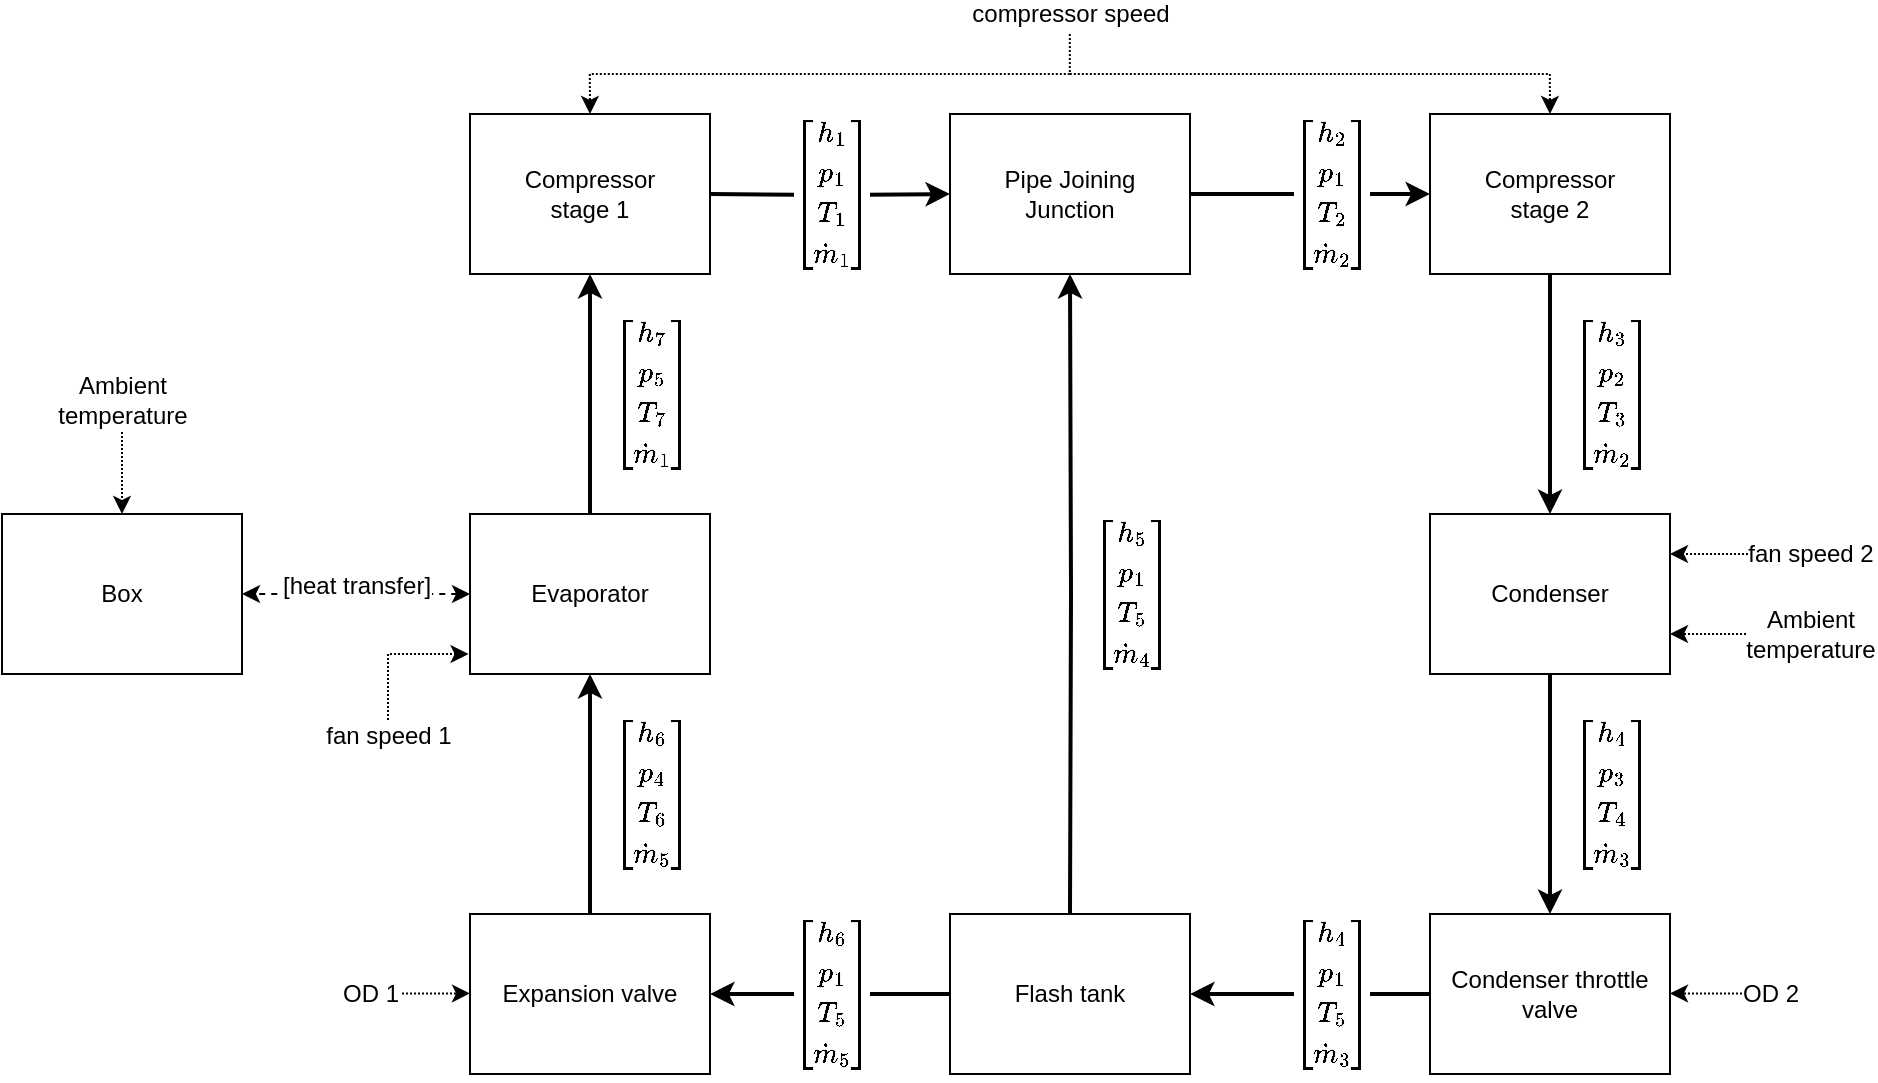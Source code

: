 <mxfile version="17.4.0" type="github">
  <diagram id="maX6PPkqGkgQO3d0mOUZ" name="New">
    <mxGraphModel dx="946" dy="622" grid="1" gridSize="10" guides="1" tooltips="1" connect="1" arrows="1" fold="1" page="1" pageScale="1" pageWidth="827" pageHeight="1169" math="1" shadow="0">
      <root>
        <mxCell id="a6acP2pozzWjvfzwrBKU-0" />
        <mxCell id="a6acP2pozzWjvfzwrBKU-1" parent="a6acP2pozzWjvfzwrBKU-0" />
        <mxCell id="EQVUS-7tTAIxQR2iRs7y-0" value="Compressor &lt;br style=&quot;font-size: 12px;&quot;&gt;stage 1" style="rounded=0;whiteSpace=wrap;html=1;fontSize=12;" parent="a6acP2pozzWjvfzwrBKU-1" vertex="1">
          <mxGeometry x="941.0" y="105" width="120" height="80" as="geometry" />
        </mxCell>
        <mxCell id="EQVUS-7tTAIxQR2iRs7y-1" style="edgeStyle=orthogonalEdgeStyle;rounded=0;orthogonalLoop=1;jettySize=auto;html=1;strokeWidth=2;fontSize=12;" parent="a6acP2pozzWjvfzwrBKU-1" source="EQVUS-7tTAIxQR2iRs7y-2" target="EQVUS-7tTAIxQR2iRs7y-4" edge="1">
          <mxGeometry relative="1" as="geometry" />
        </mxCell>
        <mxCell id="EQVUS-7tTAIxQR2iRs7y-2" value="&lt;span style=&quot;font-size: 12px;&quot;&gt;Compressor &lt;br style=&quot;font-size: 12px;&quot;&gt;stage 2&lt;/span&gt;" style="rounded=0;whiteSpace=wrap;html=1;fontSize=12;" parent="a6acP2pozzWjvfzwrBKU-1" vertex="1">
          <mxGeometry x="1421.0" y="105" width="120" height="80" as="geometry" />
        </mxCell>
        <mxCell id="EQVUS-7tTAIxQR2iRs7y-3" style="edgeStyle=orthogonalEdgeStyle;rounded=0;orthogonalLoop=1;jettySize=auto;html=1;entryX=0.5;entryY=0;entryDx=0;entryDy=0;strokeWidth=2;fontSize=12;" parent="a6acP2pozzWjvfzwrBKU-1" source="EQVUS-7tTAIxQR2iRs7y-4" target="EQVUS-7tTAIxQR2iRs7y-6" edge="1">
          <mxGeometry relative="1" as="geometry" />
        </mxCell>
        <mxCell id="EQVUS-7tTAIxQR2iRs7y-4" value="Condenser" style="rounded=0;whiteSpace=wrap;html=1;fontSize=12;" parent="a6acP2pozzWjvfzwrBKU-1" vertex="1">
          <mxGeometry x="1421.0" y="305" width="120" height="80" as="geometry" />
        </mxCell>
        <mxCell id="EQVUS-7tTAIxQR2iRs7y-5" style="edgeStyle=orthogonalEdgeStyle;rounded=0;orthogonalLoop=1;jettySize=auto;html=1;entryX=1;entryY=0.5;entryDx=0;entryDy=0;strokeWidth=2;fontSize=12;" parent="a6acP2pozzWjvfzwrBKU-1" source="EQVUS-7tTAIxQR2iRs7y-6" target="EQVUS-7tTAIxQR2iRs7y-8" edge="1">
          <mxGeometry relative="1" as="geometry" />
        </mxCell>
        <mxCell id="EQVUS-7tTAIxQR2iRs7y-6" value="Condenser throttle valve" style="rounded=0;whiteSpace=wrap;html=1;fontSize=12;" parent="a6acP2pozzWjvfzwrBKU-1" vertex="1">
          <mxGeometry x="1421.0" y="505" width="120" height="80" as="geometry" />
        </mxCell>
        <mxCell id="EQVUS-7tTAIxQR2iRs7y-7" style="edgeStyle=orthogonalEdgeStyle;rounded=0;orthogonalLoop=1;jettySize=auto;html=1;entryX=1;entryY=0.5;entryDx=0;entryDy=0;strokeWidth=2;fontSize=12;" parent="a6acP2pozzWjvfzwrBKU-1" source="EQVUS-7tTAIxQR2iRs7y-8" target="EQVUS-7tTAIxQR2iRs7y-12" edge="1">
          <mxGeometry relative="1" as="geometry" />
        </mxCell>
        <mxCell id="EQVUS-7tTAIxQR2iRs7y-8" value="Flash tank" style="rounded=0;whiteSpace=wrap;html=1;fontSize=12;" parent="a6acP2pozzWjvfzwrBKU-1" vertex="1">
          <mxGeometry x="1181.0" y="505" width="120" height="80" as="geometry" />
        </mxCell>
        <mxCell id="EQVUS-7tTAIxQR2iRs7y-9" style="edgeStyle=orthogonalEdgeStyle;rounded=0;orthogonalLoop=1;jettySize=auto;html=1;entryX=0.5;entryY=1;entryDx=0;entryDy=0;strokeWidth=2;fontSize=12;" parent="a6acP2pozzWjvfzwrBKU-1" source="EQVUS-7tTAIxQR2iRs7y-10" target="EQVUS-7tTAIxQR2iRs7y-0" edge="1">
          <mxGeometry relative="1" as="geometry" />
        </mxCell>
        <mxCell id="EQVUS-7tTAIxQR2iRs7y-10" value="Evaporator" style="rounded=0;whiteSpace=wrap;html=1;fontSize=12;" parent="a6acP2pozzWjvfzwrBKU-1" vertex="1">
          <mxGeometry x="941.0" y="305" width="120" height="80" as="geometry" />
        </mxCell>
        <mxCell id="EQVUS-7tTAIxQR2iRs7y-11" style="edgeStyle=orthogonalEdgeStyle;rounded=0;orthogonalLoop=1;jettySize=auto;html=1;entryX=0.5;entryY=1;entryDx=0;entryDy=0;strokeWidth=2;fontSize=12;" parent="a6acP2pozzWjvfzwrBKU-1" source="EQVUS-7tTAIxQR2iRs7y-12" target="EQVUS-7tTAIxQR2iRs7y-10" edge="1">
          <mxGeometry relative="1" as="geometry" />
        </mxCell>
        <mxCell id="EQVUS-7tTAIxQR2iRs7y-12" value="Expansion valve" style="rounded=0;whiteSpace=wrap;html=1;fontSize=12;" parent="a6acP2pozzWjvfzwrBKU-1" vertex="1">
          <mxGeometry x="941.0" y="505" width="120" height="80" as="geometry" />
        </mxCell>
        <mxCell id="EQVUS-7tTAIxQR2iRs7y-19" value="" style="endArrow=classic;html=1;rounded=0;entryX=-0.006;entryY=0.875;entryDx=0;entryDy=0;fontSize=12;edgeStyle=orthogonalEdgeStyle;entryPerimeter=0;dashed=1;dashPattern=1 1;" parent="a6acP2pozzWjvfzwrBKU-1" edge="1" target="EQVUS-7tTAIxQR2iRs7y-10">
          <mxGeometry width="50" height="50" relative="1" as="geometry">
            <mxPoint x="900" y="410" as="sourcePoint" />
            <mxPoint x="941.0" y="385.0" as="targetPoint" />
            <Array as="points">
              <mxPoint x="900" y="375" />
            </Array>
          </mxGeometry>
        </mxCell>
        <mxCell id="EQVUS-7tTAIxQR2iRs7y-20" value="fan speed 1" style="edgeLabel;html=1;align=center;verticalAlign=middle;resizable=0;points=[];fontSize=12;" parent="EQVUS-7tTAIxQR2iRs7y-19" vertex="1" connectable="0">
          <mxGeometry x="-0.455" y="-1" relative="1" as="geometry">
            <mxPoint x="-1" y="26" as="offset" />
          </mxGeometry>
        </mxCell>
        <mxCell id="EQVUS-7tTAIxQR2iRs7y-21" value="" style="endArrow=classic;html=1;rounded=0;entryX=1;entryY=0.25;entryDx=0;entryDy=0;fontSize=12;dashed=1;dashPattern=1 1;" parent="a6acP2pozzWjvfzwrBKU-1" edge="1" target="EQVUS-7tTAIxQR2iRs7y-4">
          <mxGeometry width="50" height="50" relative="1" as="geometry">
            <mxPoint x="1580" y="325" as="sourcePoint" />
            <mxPoint x="1541.0" y="344.71" as="targetPoint" />
          </mxGeometry>
        </mxCell>
        <mxCell id="EQVUS-7tTAIxQR2iRs7y-22" value="fan speed 2" style="edgeLabel;html=1;align=center;verticalAlign=middle;resizable=0;points=[];fontSize=12;" parent="EQVUS-7tTAIxQR2iRs7y-21" vertex="1" connectable="0">
          <mxGeometry x="-0.455" y="-1" relative="1" as="geometry">
            <mxPoint x="41" y="1" as="offset" />
          </mxGeometry>
        </mxCell>
        <mxCell id="EQVUS-7tTAIxQR2iRs7y-23" value="" style="endArrow=classic;html=1;rounded=0;entryX=0;entryY=0.5;entryDx=0;entryDy=0;fontSize=12;dashed=1;dashPattern=1 1;" parent="a6acP2pozzWjvfzwrBKU-1" edge="1">
          <mxGeometry width="50" height="50" relative="1" as="geometry">
            <mxPoint x="901.0" y="544.71" as="sourcePoint" />
            <mxPoint x="941.0" y="544.71" as="targetPoint" />
          </mxGeometry>
        </mxCell>
        <mxCell id="EQVUS-7tTAIxQR2iRs7y-24" value="OD 1" style="edgeLabel;html=1;align=center;verticalAlign=middle;resizable=0;points=[];fontSize=12;" parent="EQVUS-7tTAIxQR2iRs7y-23" vertex="1" connectable="0">
          <mxGeometry x="-0.455" y="-1" relative="1" as="geometry">
            <mxPoint x="-21" y="-1" as="offset" />
          </mxGeometry>
        </mxCell>
        <mxCell id="EQVUS-7tTAIxQR2iRs7y-25" value="" style="endArrow=classic;html=1;rounded=0;entryX=1;entryY=0.5;entryDx=0;entryDy=0;fontSize=12;dashed=1;dashPattern=1 1;" parent="a6acP2pozzWjvfzwrBKU-1" edge="1">
          <mxGeometry width="50" height="50" relative="1" as="geometry">
            <mxPoint x="1581.0" y="544.71" as="sourcePoint" />
            <mxPoint x="1541.0" y="544.71" as="targetPoint" />
          </mxGeometry>
        </mxCell>
        <mxCell id="EQVUS-7tTAIxQR2iRs7y-26" value="OD 2" style="edgeLabel;html=1;align=center;verticalAlign=middle;resizable=0;points=[];fontSize=12;" parent="EQVUS-7tTAIxQR2iRs7y-25" vertex="1" connectable="0">
          <mxGeometry x="-0.455" y="-1" relative="1" as="geometry">
            <mxPoint x="21" y="1" as="offset" />
          </mxGeometry>
        </mxCell>
        <mxCell id="EQVUS-7tTAIxQR2iRs7y-27" value="" style="endArrow=classic;html=1;rounded=0;entryX=0.5;entryY=0;entryDx=0;entryDy=0;fontSize=12;dashed=1;dashPattern=1 1;" parent="a6acP2pozzWjvfzwrBKU-1" target="EQVUS-7tTAIxQR2iRs7y-0" edge="1">
          <mxGeometry width="50" height="50" relative="1" as="geometry">
            <mxPoint x="1240.91" y="85" as="sourcePoint" />
            <mxPoint x="1270.91" y="55" as="targetPoint" />
            <Array as="points">
              <mxPoint x="1000.91" y="85" />
            </Array>
          </mxGeometry>
        </mxCell>
        <mxCell id="EQVUS-7tTAIxQR2iRs7y-28" value="" style="endArrow=classic;html=1;rounded=0;entryX=0.5;entryY=0;entryDx=0;entryDy=0;fontSize=12;dashed=1;dashPattern=1 1;" parent="a6acP2pozzWjvfzwrBKU-1" target="EQVUS-7tTAIxQR2iRs7y-2" edge="1">
          <mxGeometry width="50" height="50" relative="1" as="geometry">
            <mxPoint x="1240.91" y="85" as="sourcePoint" />
            <mxPoint x="1011" y="115" as="targetPoint" />
            <Array as="points">
              <mxPoint x="1480.91" y="85" />
            </Array>
          </mxGeometry>
        </mxCell>
        <mxCell id="EQVUS-7tTAIxQR2iRs7y-29" value="compressor speed" style="edgeStyle=orthogonalEdgeStyle;rounded=0;orthogonalLoop=1;jettySize=auto;html=1;endArrow=none;endFill=0;fontSize=12;dashed=1;dashPattern=1 1;" parent="a6acP2pozzWjvfzwrBKU-1" edge="1">
          <mxGeometry x="-1" y="-10" relative="1" as="geometry">
            <mxPoint x="1240.91" y="65" as="sourcePoint" />
            <mxPoint x="1240.91" y="85" as="targetPoint" />
            <mxPoint x="10" y="-10" as="offset" />
          </mxGeometry>
        </mxCell>
        <mxCell id="EQVUS-7tTAIxQR2iRs7y-30" style="edgeStyle=orthogonalEdgeStyle;rounded=0;orthogonalLoop=1;jettySize=auto;html=1;entryX=0;entryY=0.5;entryDx=0;entryDy=0;strokeWidth=2;fontSize=12;" parent="a6acP2pozzWjvfzwrBKU-1" target="EQVUS-7tTAIxQR2iRs7y-34" edge="1">
          <mxGeometry relative="1" as="geometry">
            <mxPoint x="1061.0" y="145" as="sourcePoint" />
          </mxGeometry>
        </mxCell>
        <mxCell id="EQVUS-7tTAIxQR2iRs7y-31" value="\begin{bmatrix}&lt;br style=&quot;font-size: 12px;&quot;&gt;h_1\\&lt;br style=&quot;font-size: 12px;&quot;&gt;p_1\\&lt;br style=&quot;font-size: 12px;&quot;&gt;T_1\\&lt;br style=&quot;font-size: 12px;&quot;&gt;\dot{m}_1&lt;br style=&quot;font-size: 12px;&quot;&gt;\end{bmatrix}" style="edgeLabel;html=1;align=center;verticalAlign=middle;resizable=0;points=[];spacing=2;fontSize=12;horizontal=1;" parent="EQVUS-7tTAIxQR2iRs7y-30" vertex="1" connectable="0">
          <mxGeometry x="-0.619" y="-1" relative="1" as="geometry">
            <mxPoint x="37" y="-1" as="offset" />
          </mxGeometry>
        </mxCell>
        <mxCell id="EQVUS-7tTAIxQR2iRs7y-32" style="edgeStyle=orthogonalEdgeStyle;rounded=0;orthogonalLoop=1;jettySize=auto;html=1;entryX=0.5;entryY=1;entryDx=0;entryDy=0;strokeWidth=2;fontSize=12;" parent="a6acP2pozzWjvfzwrBKU-1" target="EQVUS-7tTAIxQR2iRs7y-34" edge="1">
          <mxGeometry relative="1" as="geometry">
            <mxPoint x="1241.0" y="505" as="sourcePoint" />
            <mxPoint x="1241.0" y="385" as="targetPoint" />
          </mxGeometry>
        </mxCell>
        <mxCell id="EQVUS-7tTAIxQR2iRs7y-33" style="edgeStyle=orthogonalEdgeStyle;rounded=0;orthogonalLoop=1;jettySize=auto;html=1;strokeWidth=2;fontSize=12;" parent="a6acP2pozzWjvfzwrBKU-1" source="EQVUS-7tTAIxQR2iRs7y-34" edge="1">
          <mxGeometry relative="1" as="geometry">
            <mxPoint x="1421.0" y="145" as="targetPoint" />
          </mxGeometry>
        </mxCell>
        <mxCell id="EQVUS-7tTAIxQR2iRs7y-34" value="Pipe Joining &lt;br style=&quot;font-size: 12px;&quot;&gt;Junction" style="rounded=0;whiteSpace=wrap;html=1;fontSize=12;" parent="a6acP2pozzWjvfzwrBKU-1" vertex="1">
          <mxGeometry x="1181.0" y="105" width="120" height="80" as="geometry" />
        </mxCell>
        <mxCell id="M3D5h5YDdG_GwLnv0Bj_-0" value="\begin{bmatrix}&lt;br style=&quot;font-size: 12px;&quot;&gt;h_2\\&lt;br style=&quot;font-size: 12px;&quot;&gt;p_1\\&lt;br style=&quot;font-size: 12px;&quot;&gt;T_2\\&lt;br style=&quot;font-size: 12px;&quot;&gt;\dot{m}_2&lt;br style=&quot;font-size: 12px;&quot;&gt;\end{bmatrix}" style="edgeLabel;html=1;align=center;verticalAlign=middle;resizable=0;points=[];spacing=2;fontSize=12;horizontal=1;" parent="a6acP2pozzWjvfzwrBKU-1" vertex="1" connectable="0">
          <mxGeometry x="1371.0" y="145" as="geometry" />
        </mxCell>
        <mxCell id="M3D5h5YDdG_GwLnv0Bj_-1" value="\begin{bmatrix}&lt;br style=&quot;font-size: 12px;&quot;&gt;h_3\\&lt;br style=&quot;font-size: 12px;&quot;&gt;p_2\\&lt;br style=&quot;font-size: 12px;&quot;&gt;T_3\\&lt;br style=&quot;font-size: 12px;&quot;&gt;\dot{m}_2&lt;br style=&quot;font-size: 12px;&quot;&gt;\end{bmatrix}" style="edgeLabel;html=1;align=center;verticalAlign=middle;resizable=0;points=[];spacing=2;fontSize=12;horizontal=1;" parent="a6acP2pozzWjvfzwrBKU-1" vertex="1" connectable="0">
          <mxGeometry x="1510.95" y="245" as="geometry" />
        </mxCell>
        <mxCell id="M3D5h5YDdG_GwLnv0Bj_-2" value="\begin{bmatrix}&lt;br style=&quot;font-size: 12px;&quot;&gt;h_4\\&lt;br style=&quot;font-size: 12px;&quot;&gt;p_3\\&lt;br style=&quot;font-size: 12px;&quot;&gt;T_4\\&lt;br style=&quot;font-size: 12px;&quot;&gt;\dot{m}_3&lt;br style=&quot;font-size: 12px;&quot;&gt;\end{bmatrix}" style="edgeLabel;html=1;align=center;verticalAlign=middle;resizable=0;points=[];spacing=2;fontSize=12;horizontal=1;" parent="a6acP2pozzWjvfzwrBKU-1" vertex="1" connectable="0">
          <mxGeometry x="1510.95" y="445" as="geometry" />
        </mxCell>
        <mxCell id="M3D5h5YDdG_GwLnv0Bj_-3" value="\begin{bmatrix}&lt;br style=&quot;font-size: 12px;&quot;&gt;h_4\\&lt;br style=&quot;font-size: 12px;&quot;&gt;p_1\\&lt;br style=&quot;font-size: 12px;&quot;&gt;T_5\\&lt;br style=&quot;font-size: 12px;&quot;&gt;\dot{m}_3&lt;br style=&quot;font-size: 12px;&quot;&gt;\end{bmatrix}" style="edgeLabel;html=1;align=center;verticalAlign=middle;resizable=0;points=[];spacing=2;fontSize=12;horizontal=1;" parent="a6acP2pozzWjvfzwrBKU-1" vertex="1" connectable="0">
          <mxGeometry x="1371.0" y="545" as="geometry" />
        </mxCell>
        <mxCell id="M3D5h5YDdG_GwLnv0Bj_-4" value="\begin{bmatrix}&lt;br style=&quot;font-size: 12px;&quot;&gt;h_5\\&lt;br style=&quot;font-size: 12px;&quot;&gt;p_1\\&lt;br style=&quot;font-size: 12px;&quot;&gt;T_5\\&lt;br style=&quot;font-size: 12px;&quot;&gt;\dot{m}_4&lt;br style=&quot;font-size: 12px;&quot;&gt;\end{bmatrix}" style="edgeLabel;html=1;align=center;verticalAlign=middle;resizable=0;points=[];spacing=2;fontSize=12;horizontal=1;" parent="a6acP2pozzWjvfzwrBKU-1" vertex="1" connectable="0">
          <mxGeometry x="1271.0" y="345" as="geometry" />
        </mxCell>
        <mxCell id="M3D5h5YDdG_GwLnv0Bj_-5" value="\begin{bmatrix}&lt;br style=&quot;font-size: 12px;&quot;&gt;h_6\\&lt;br style=&quot;font-size: 12px;&quot;&gt;p_1\\&lt;br style=&quot;font-size: 12px;&quot;&gt;T_5\\&lt;br style=&quot;font-size: 12px;&quot;&gt;\dot{m}_5&lt;br style=&quot;font-size: 12px;&quot;&gt;\end{bmatrix}" style="edgeLabel;html=1;align=center;verticalAlign=middle;resizable=0;points=[];spacing=2;fontSize=12;horizontal=1;" parent="a6acP2pozzWjvfzwrBKU-1" vertex="1" connectable="0">
          <mxGeometry x="1120.95" y="545" as="geometry" />
        </mxCell>
        <mxCell id="M3D5h5YDdG_GwLnv0Bj_-6" value="\begin{bmatrix}&lt;br style=&quot;font-size: 12px;&quot;&gt;h_6\\&lt;br style=&quot;font-size: 12px;&quot;&gt;p_4\\&lt;br style=&quot;font-size: 12px;&quot;&gt;T_6\\&lt;br style=&quot;font-size: 12px;&quot;&gt;\dot{m}_5&lt;br style=&quot;font-size: 12px;&quot;&gt;\end{bmatrix}" style="edgeLabel;html=1;align=center;verticalAlign=middle;resizable=0;points=[];spacing=2;fontSize=12;horizontal=1;" parent="a6acP2pozzWjvfzwrBKU-1" vertex="1" connectable="0">
          <mxGeometry x="1030.95" y="445" as="geometry" />
        </mxCell>
        <mxCell id="M3D5h5YDdG_GwLnv0Bj_-7" value="\begin{bmatrix}&lt;br style=&quot;font-size: 12px;&quot;&gt;h_7\\&lt;br style=&quot;font-size: 12px;&quot;&gt;p_5\\&lt;br style=&quot;font-size: 12px;&quot;&gt;T_7\\&lt;br style=&quot;font-size: 12px;&quot;&gt;\dot{m}_1&lt;br style=&quot;font-size: 12px;&quot;&gt;\end{bmatrix}" style="edgeLabel;html=1;align=center;verticalAlign=middle;resizable=0;points=[];spacing=2;fontSize=12;horizontal=1;" parent="a6acP2pozzWjvfzwrBKU-1" vertex="1" connectable="0">
          <mxGeometry x="1030.95" y="245" as="geometry" />
        </mxCell>
        <mxCell id="f2Dl9Xk0tZvhv3cU8BBC-0" value="Box" style="rounded=0;whiteSpace=wrap;html=1;fontSize=12;" vertex="1" parent="a6acP2pozzWjvfzwrBKU-1">
          <mxGeometry x="707.0" y="305" width="120" height="80" as="geometry" />
        </mxCell>
        <mxCell id="f2Dl9Xk0tZvhv3cU8BBC-4" value="" style="endArrow=classic;html=1;rounded=0;fontSize=12;exitX=0;exitY=0.5;exitDx=0;exitDy=0;entryX=1;entryY=0.5;entryDx=0;entryDy=0;dashed=1;startArrow=classic;startFill=1;" edge="1" parent="a6acP2pozzWjvfzwrBKU-1" source="EQVUS-7tTAIxQR2iRs7y-10" target="f2Dl9Xk0tZvhv3cU8BBC-0">
          <mxGeometry width="50" height="50" relative="1" as="geometry">
            <mxPoint x="880" y="350" as="sourcePoint" />
            <mxPoint x="880" y="290" as="targetPoint" />
          </mxGeometry>
        </mxCell>
        <mxCell id="f2Dl9Xk0tZvhv3cU8BBC-5" value="[heat transfer]" style="edgeLabel;html=1;align=center;verticalAlign=middle;resizable=0;points=[];fontSize=12;" vertex="1" connectable="0" parent="f2Dl9Xk0tZvhv3cU8BBC-4">
          <mxGeometry y="-4" relative="1" as="geometry">
            <mxPoint as="offset" />
          </mxGeometry>
        </mxCell>
        <mxCell id="f2Dl9Xk0tZvhv3cU8BBC-8" value="" style="endArrow=classic;html=1;rounded=0;entryX=1;entryY=0.75;entryDx=0;entryDy=0;fontSize=12;dashed=1;dashPattern=1 1;" edge="1" parent="a6acP2pozzWjvfzwrBKU-1" target="EQVUS-7tTAIxQR2iRs7y-4">
          <mxGeometry width="50" height="50" relative="1" as="geometry">
            <mxPoint x="1581" y="365" as="sourcePoint" />
            <mxPoint x="1551" y="354.71" as="targetPoint" />
          </mxGeometry>
        </mxCell>
        <mxCell id="f2Dl9Xk0tZvhv3cU8BBC-9" value="Ambient&lt;br&gt;temperature" style="edgeLabel;html=1;align=center;verticalAlign=middle;resizable=0;points=[];fontSize=12;" vertex="1" connectable="0" parent="f2Dl9Xk0tZvhv3cU8BBC-8">
          <mxGeometry x="-0.455" y="-1" relative="1" as="geometry">
            <mxPoint x="41" y="1" as="offset" />
          </mxGeometry>
        </mxCell>
        <mxCell id="f2Dl9Xk0tZvhv3cU8BBC-10" value="" style="endArrow=classic;html=1;rounded=0;entryX=0.5;entryY=0;entryDx=0;entryDy=0;fontSize=12;dashed=1;dashPattern=1 1;" edge="1" parent="a6acP2pozzWjvfzwrBKU-1" target="f2Dl9Xk0tZvhv3cU8BBC-0">
          <mxGeometry width="50" height="50" relative="1" as="geometry">
            <mxPoint x="767" y="260" as="sourcePoint" />
            <mxPoint x="730.0" y="250" as="targetPoint" />
          </mxGeometry>
        </mxCell>
        <mxCell id="f2Dl9Xk0tZvhv3cU8BBC-11" value="Ambient&lt;br&gt;temperature" style="edgeLabel;html=1;align=center;verticalAlign=middle;resizable=0;points=[];fontSize=12;" vertex="1" connectable="0" parent="f2Dl9Xk0tZvhv3cU8BBC-10">
          <mxGeometry x="-0.455" y="-1" relative="1" as="geometry">
            <mxPoint x="1" y="-25" as="offset" />
          </mxGeometry>
        </mxCell>
      </root>
    </mxGraphModel>
  </diagram>
</mxfile>
